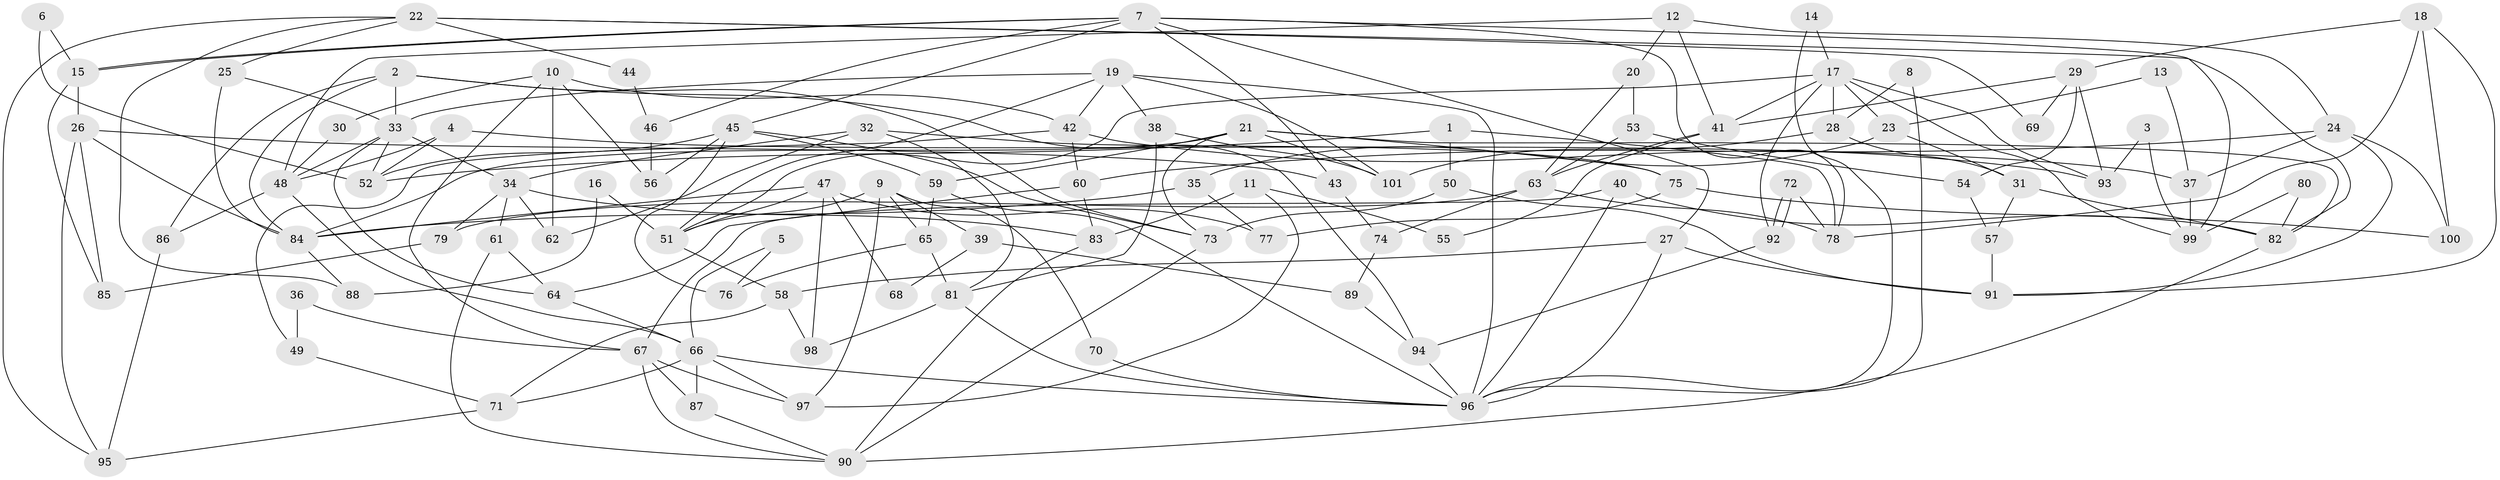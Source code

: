 // coarse degree distribution, {4: 0.1746031746031746, 5: 0.2857142857142857, 2: 0.07936507936507936, 10: 0.031746031746031744, 7: 0.07936507936507936, 8: 0.06349206349206349, 6: 0.07936507936507936, 13: 0.015873015873015872, 3: 0.1746031746031746, 9: 0.015873015873015872}
// Generated by graph-tools (version 1.1) at 2025/23/03/03/25 07:23:59]
// undirected, 101 vertices, 202 edges
graph export_dot {
graph [start="1"]
  node [color=gray90,style=filled];
  1;
  2;
  3;
  4;
  5;
  6;
  7;
  8;
  9;
  10;
  11;
  12;
  13;
  14;
  15;
  16;
  17;
  18;
  19;
  20;
  21;
  22;
  23;
  24;
  25;
  26;
  27;
  28;
  29;
  30;
  31;
  32;
  33;
  34;
  35;
  36;
  37;
  38;
  39;
  40;
  41;
  42;
  43;
  44;
  45;
  46;
  47;
  48;
  49;
  50;
  51;
  52;
  53;
  54;
  55;
  56;
  57;
  58;
  59;
  60;
  61;
  62;
  63;
  64;
  65;
  66;
  67;
  68;
  69;
  70;
  71;
  72;
  73;
  74;
  75;
  76;
  77;
  78;
  79;
  80;
  81;
  82;
  83;
  84;
  85;
  86;
  87;
  88;
  89;
  90;
  91;
  92;
  93;
  94;
  95;
  96;
  97;
  98;
  99;
  100;
  101;
  1 -- 52;
  1 -- 50;
  1 -- 78;
  2 -- 73;
  2 -- 86;
  2 -- 33;
  2 -- 84;
  2 -- 94;
  3 -- 99;
  3 -- 93;
  4 -- 48;
  4 -- 52;
  4 -- 37;
  5 -- 76;
  5 -- 66;
  6 -- 15;
  6 -- 52;
  7 -- 99;
  7 -- 15;
  7 -- 15;
  7 -- 27;
  7 -- 43;
  7 -- 45;
  7 -- 46;
  7 -- 78;
  8 -- 28;
  8 -- 96;
  9 -- 97;
  9 -- 65;
  9 -- 39;
  9 -- 51;
  9 -- 70;
  10 -- 42;
  10 -- 67;
  10 -- 30;
  10 -- 56;
  10 -- 62;
  11 -- 83;
  11 -- 97;
  11 -- 55;
  12 -- 48;
  12 -- 20;
  12 -- 24;
  12 -- 41;
  13 -- 37;
  13 -- 23;
  14 -- 96;
  14 -- 17;
  15 -- 85;
  15 -- 26;
  16 -- 88;
  16 -- 51;
  17 -- 51;
  17 -- 92;
  17 -- 23;
  17 -- 28;
  17 -- 41;
  17 -- 93;
  17 -- 99;
  18 -- 91;
  18 -- 78;
  18 -- 29;
  18 -- 100;
  19 -- 101;
  19 -- 33;
  19 -- 38;
  19 -- 42;
  19 -- 51;
  19 -- 96;
  20 -- 63;
  20 -- 53;
  21 -- 82;
  21 -- 101;
  21 -- 59;
  21 -- 73;
  21 -- 75;
  21 -- 84;
  22 -- 95;
  22 -- 25;
  22 -- 44;
  22 -- 69;
  22 -- 82;
  22 -- 88;
  23 -- 35;
  23 -- 31;
  24 -- 60;
  24 -- 37;
  24 -- 91;
  24 -- 100;
  25 -- 33;
  25 -- 84;
  26 -- 84;
  26 -- 43;
  26 -- 85;
  26 -- 95;
  27 -- 96;
  27 -- 58;
  27 -- 91;
  28 -- 31;
  28 -- 101;
  29 -- 41;
  29 -- 54;
  29 -- 69;
  29 -- 93;
  30 -- 48;
  31 -- 82;
  31 -- 57;
  32 -- 75;
  32 -- 34;
  32 -- 62;
  32 -- 81;
  33 -- 64;
  33 -- 34;
  33 -- 48;
  33 -- 52;
  34 -- 62;
  34 -- 61;
  34 -- 79;
  34 -- 83;
  35 -- 84;
  35 -- 77;
  36 -- 49;
  36 -- 67;
  37 -- 99;
  38 -- 81;
  38 -- 101;
  39 -- 89;
  39 -- 68;
  40 -- 96;
  40 -- 82;
  40 -- 67;
  41 -- 55;
  41 -- 63;
  42 -- 93;
  42 -- 49;
  42 -- 60;
  43 -- 74;
  44 -- 46;
  45 -- 59;
  45 -- 52;
  45 -- 56;
  45 -- 73;
  45 -- 76;
  46 -- 56;
  47 -- 84;
  47 -- 51;
  47 -- 68;
  47 -- 77;
  47 -- 98;
  48 -- 66;
  48 -- 86;
  49 -- 71;
  50 -- 91;
  50 -- 73;
  51 -- 58;
  53 -- 63;
  53 -- 54;
  54 -- 57;
  57 -- 91;
  58 -- 71;
  58 -- 98;
  59 -- 96;
  59 -- 65;
  60 -- 83;
  60 -- 64;
  61 -- 90;
  61 -- 64;
  63 -- 78;
  63 -- 74;
  63 -- 79;
  64 -- 66;
  65 -- 81;
  65 -- 76;
  66 -- 96;
  66 -- 71;
  66 -- 87;
  66 -- 97;
  67 -- 87;
  67 -- 90;
  67 -- 97;
  70 -- 96;
  71 -- 95;
  72 -- 78;
  72 -- 92;
  72 -- 92;
  73 -- 90;
  74 -- 89;
  75 -- 100;
  75 -- 77;
  79 -- 85;
  80 -- 82;
  80 -- 99;
  81 -- 98;
  81 -- 96;
  82 -- 90;
  83 -- 90;
  84 -- 88;
  86 -- 95;
  87 -- 90;
  89 -- 94;
  92 -- 94;
  94 -- 96;
}

